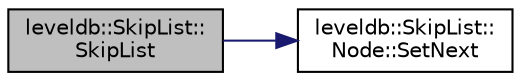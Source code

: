 digraph "leveldb::SkipList::SkipList"
{
  edge [fontname="Helvetica",fontsize="10",labelfontname="Helvetica",labelfontsize="10"];
  node [fontname="Helvetica",fontsize="10",shape=record];
  rankdir="LR";
  Node1 [label="leveldb::SkipList::\lSkipList",height=0.2,width=0.4,color="black", fillcolor="grey75", style="filled" fontcolor="black"];
  Node1 -> Node2 [color="midnightblue",fontsize="10",style="solid",fontname="Helvetica"];
  Node2 [label="leveldb::SkipList::\lNode::SetNext",height=0.2,width=0.4,color="black", fillcolor="white", style="filled",URL="$structleveldb_1_1_skip_list_1_1_node.html#a46c7cc10db3d77c85df7e411b720a8f4"];
}
